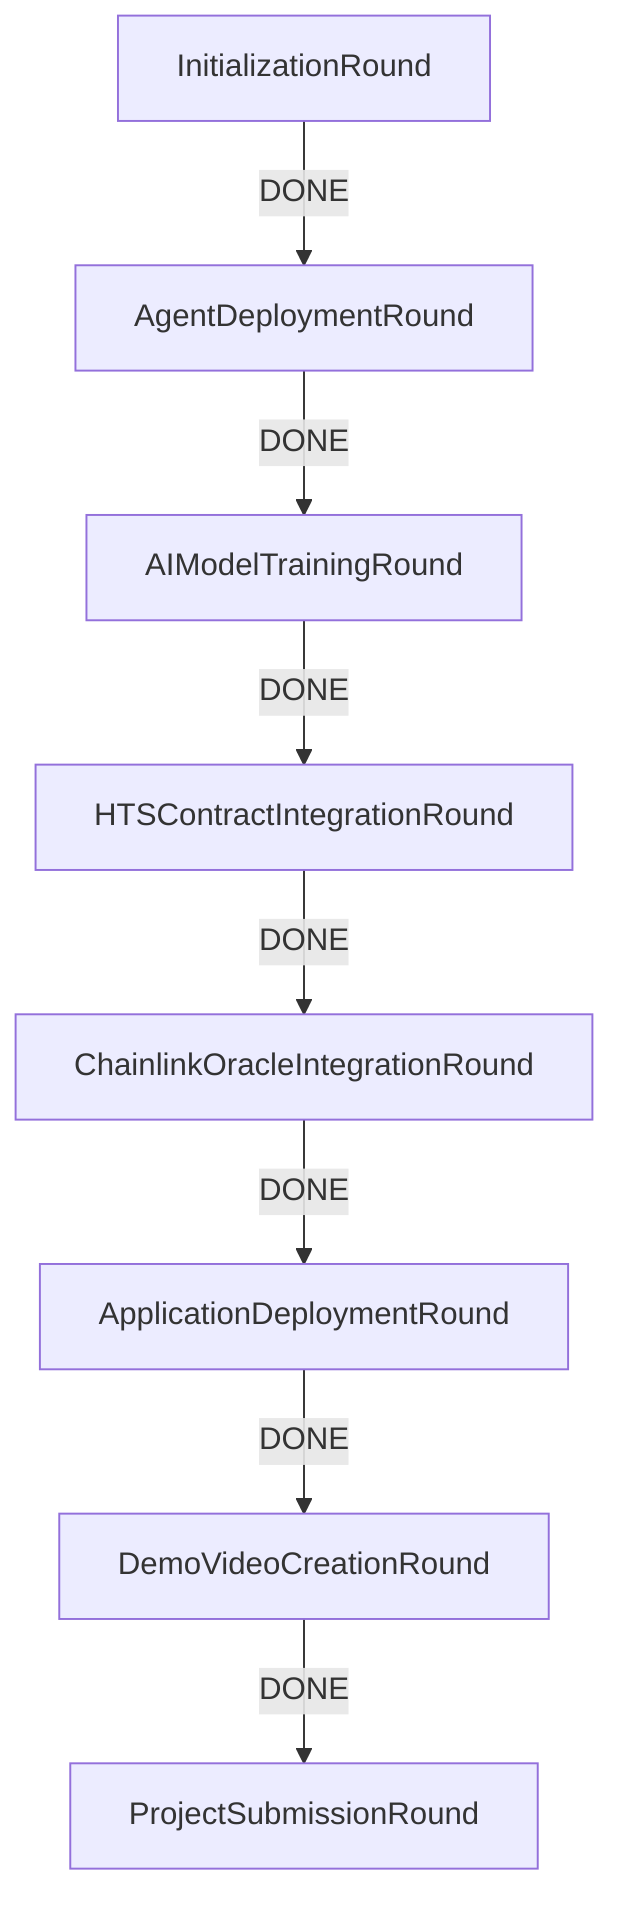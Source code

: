 graph TD
  InitializationRound
  ChainlinkOracleIntegrationRound
  ProjectSubmissionRound
  AIModelTrainingRound
  InitializationRound
  ApplicationDeploymentRound
  DemoVideoCreationRound
  AgentDeploymentRound
  HTSContractIntegrationRound
  InitializationRound -->|DONE| AgentDeploymentRound
  AgentDeploymentRound -->|DONE| AIModelTrainingRound
  AIModelTrainingRound -->|DONE| HTSContractIntegrationRound
  HTSContractIntegrationRound -->|DONE| ChainlinkOracleIntegrationRound
  ChainlinkOracleIntegrationRound -->|DONE| ApplicationDeploymentRound
  ApplicationDeploymentRound -->|DONE| DemoVideoCreationRound
  DemoVideoCreationRound -->|DONE| ProjectSubmissionRound